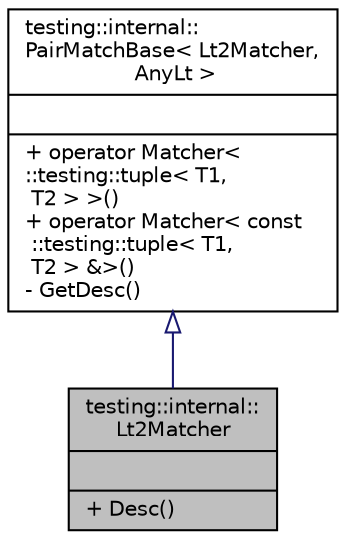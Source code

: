 digraph "testing::internal::Lt2Matcher"
{
  edge [fontname="Helvetica",fontsize="10",labelfontname="Helvetica",labelfontsize="10"];
  node [fontname="Helvetica",fontsize="10",shape=record];
  Node0 [label="{testing::internal::\lLt2Matcher\n||+ Desc()\l}",height=0.2,width=0.4,color="black", fillcolor="grey75", style="filled", fontcolor="black"];
  Node1 -> Node0 [dir="back",color="midnightblue",fontsize="10",style="solid",arrowtail="onormal",fontname="Helvetica"];
  Node1 [label="{testing::internal::\lPairMatchBase\< Lt2Matcher,\l AnyLt \>\n||+ operator Matcher\< \l::testing::tuple\< T1,\l T2 \> \>()\l+ operator Matcher\< const\l ::testing::tuple\< T1,\l T2 \> &\>()\l- GetDesc()\l}",height=0.2,width=0.4,color="black", fillcolor="white", style="filled",URL="$dc/d0e/classtesting_1_1internal_1_1_pair_match_base.html"];
}
